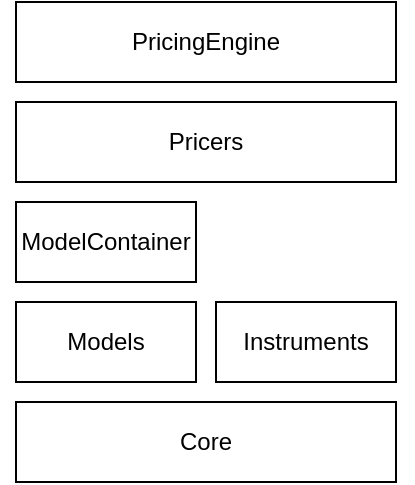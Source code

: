 <mxfile version="14.7.2"><diagram id="CJ9HoI8bJgrRpVnL2h9T" name="Page-1"><mxGraphModel dx="716" dy="531" grid="1" gridSize="10" guides="1" tooltips="1" connect="1" arrows="1" fold="1" page="1" pageScale="1" pageWidth="827" pageHeight="1169" math="0" shadow="0"><root><mxCell id="0"/><mxCell id="1" parent="0"/><mxCell id="5kxr-kfje3KNwf2SCr0R-1" value="Core" style="rounded=0;whiteSpace=wrap;html=1;" vertex="1" parent="1"><mxGeometry x="240" y="440" width="190" height="40" as="geometry"/></mxCell><mxCell id="5kxr-kfje3KNwf2SCr0R-2" value="Instruments" style="rounded=0;whiteSpace=wrap;html=1;" vertex="1" parent="1"><mxGeometry x="340" y="390" width="90" height="40" as="geometry"/></mxCell><mxCell id="5kxr-kfje3KNwf2SCr0R-3" value="Models" style="rounded=0;whiteSpace=wrap;html=1;" vertex="1" parent="1"><mxGeometry x="240" y="390" width="90" height="40" as="geometry"/></mxCell><mxCell id="5kxr-kfje3KNwf2SCr0R-4" value="ModelContainer" style="rounded=0;whiteSpace=wrap;html=1;" vertex="1" parent="1"><mxGeometry x="240" y="340" width="90" height="40" as="geometry"/></mxCell><mxCell id="5kxr-kfje3KNwf2SCr0R-5" value="Pricers" style="rounded=0;whiteSpace=wrap;html=1;" vertex="1" parent="1"><mxGeometry x="240" y="290" width="190" height="40" as="geometry"/></mxCell><mxCell id="5kxr-kfje3KNwf2SCr0R-6" value="PricingEngine" style="rounded=0;whiteSpace=wrap;html=1;" vertex="1" parent="1"><mxGeometry x="240" y="240" width="190" height="40" as="geometry"/></mxCell><mxCell id="5kxr-kfje3KNwf2SCr0R-13" style="edgeStyle=none;rounded=0;orthogonalLoop=1;jettySize=auto;html=1;exitX=1;exitY=0.5;exitDx=0;exitDy=0;" edge="1" parent="1" source="5kxr-kfje3KNwf2SCr0R-1" target="5kxr-kfje3KNwf2SCr0R-1"><mxGeometry relative="1" as="geometry"/></mxCell><mxCell id="5kxr-kfje3KNwf2SCr0R-14" style="edgeStyle=none;rounded=0;orthogonalLoop=1;jettySize=auto;html=1;exitX=1;exitY=0;exitDx=0;exitDy=0;" edge="1" parent="1" source="5kxr-kfje3KNwf2SCr0R-1" target="5kxr-kfje3KNwf2SCr0R-1"><mxGeometry relative="1" as="geometry"/></mxCell><mxCell id="5kxr-kfje3KNwf2SCr0R-15" style="edgeStyle=none;rounded=0;orthogonalLoop=1;jettySize=auto;html=1;exitX=0;exitY=0.5;exitDx=0;exitDy=0;" edge="1" parent="1" source="5kxr-kfje3KNwf2SCr0R-1" target="5kxr-kfje3KNwf2SCr0R-1"><mxGeometry relative="1" as="geometry"/></mxCell><mxCell id="5kxr-kfje3KNwf2SCr0R-16" style="edgeStyle=none;rounded=0;orthogonalLoop=1;jettySize=auto;html=1;exitX=1;exitY=0.5;exitDx=0;exitDy=0;" edge="1" parent="1" source="5kxr-kfje3KNwf2SCr0R-1" target="5kxr-kfje3KNwf2SCr0R-1"><mxGeometry relative="1" as="geometry"/></mxCell><mxCell id="5kxr-kfje3KNwf2SCr0R-17" style="edgeStyle=none;rounded=0;orthogonalLoop=1;jettySize=auto;html=1;exitX=1;exitY=0.5;exitDx=0;exitDy=0;" edge="1" parent="1" source="5kxr-kfje3KNwf2SCr0R-1" target="5kxr-kfje3KNwf2SCr0R-1"><mxGeometry relative="1" as="geometry"/></mxCell><mxCell id="5kxr-kfje3KNwf2SCr0R-18" style="edgeStyle=none;rounded=0;orthogonalLoop=1;jettySize=auto;html=1;exitX=1;exitY=0.75;exitDx=0;exitDy=0;" edge="1" parent="1" source="5kxr-kfje3KNwf2SCr0R-1" target="5kxr-kfje3KNwf2SCr0R-1"><mxGeometry relative="1" as="geometry"/></mxCell></root></mxGraphModel></diagram></mxfile>